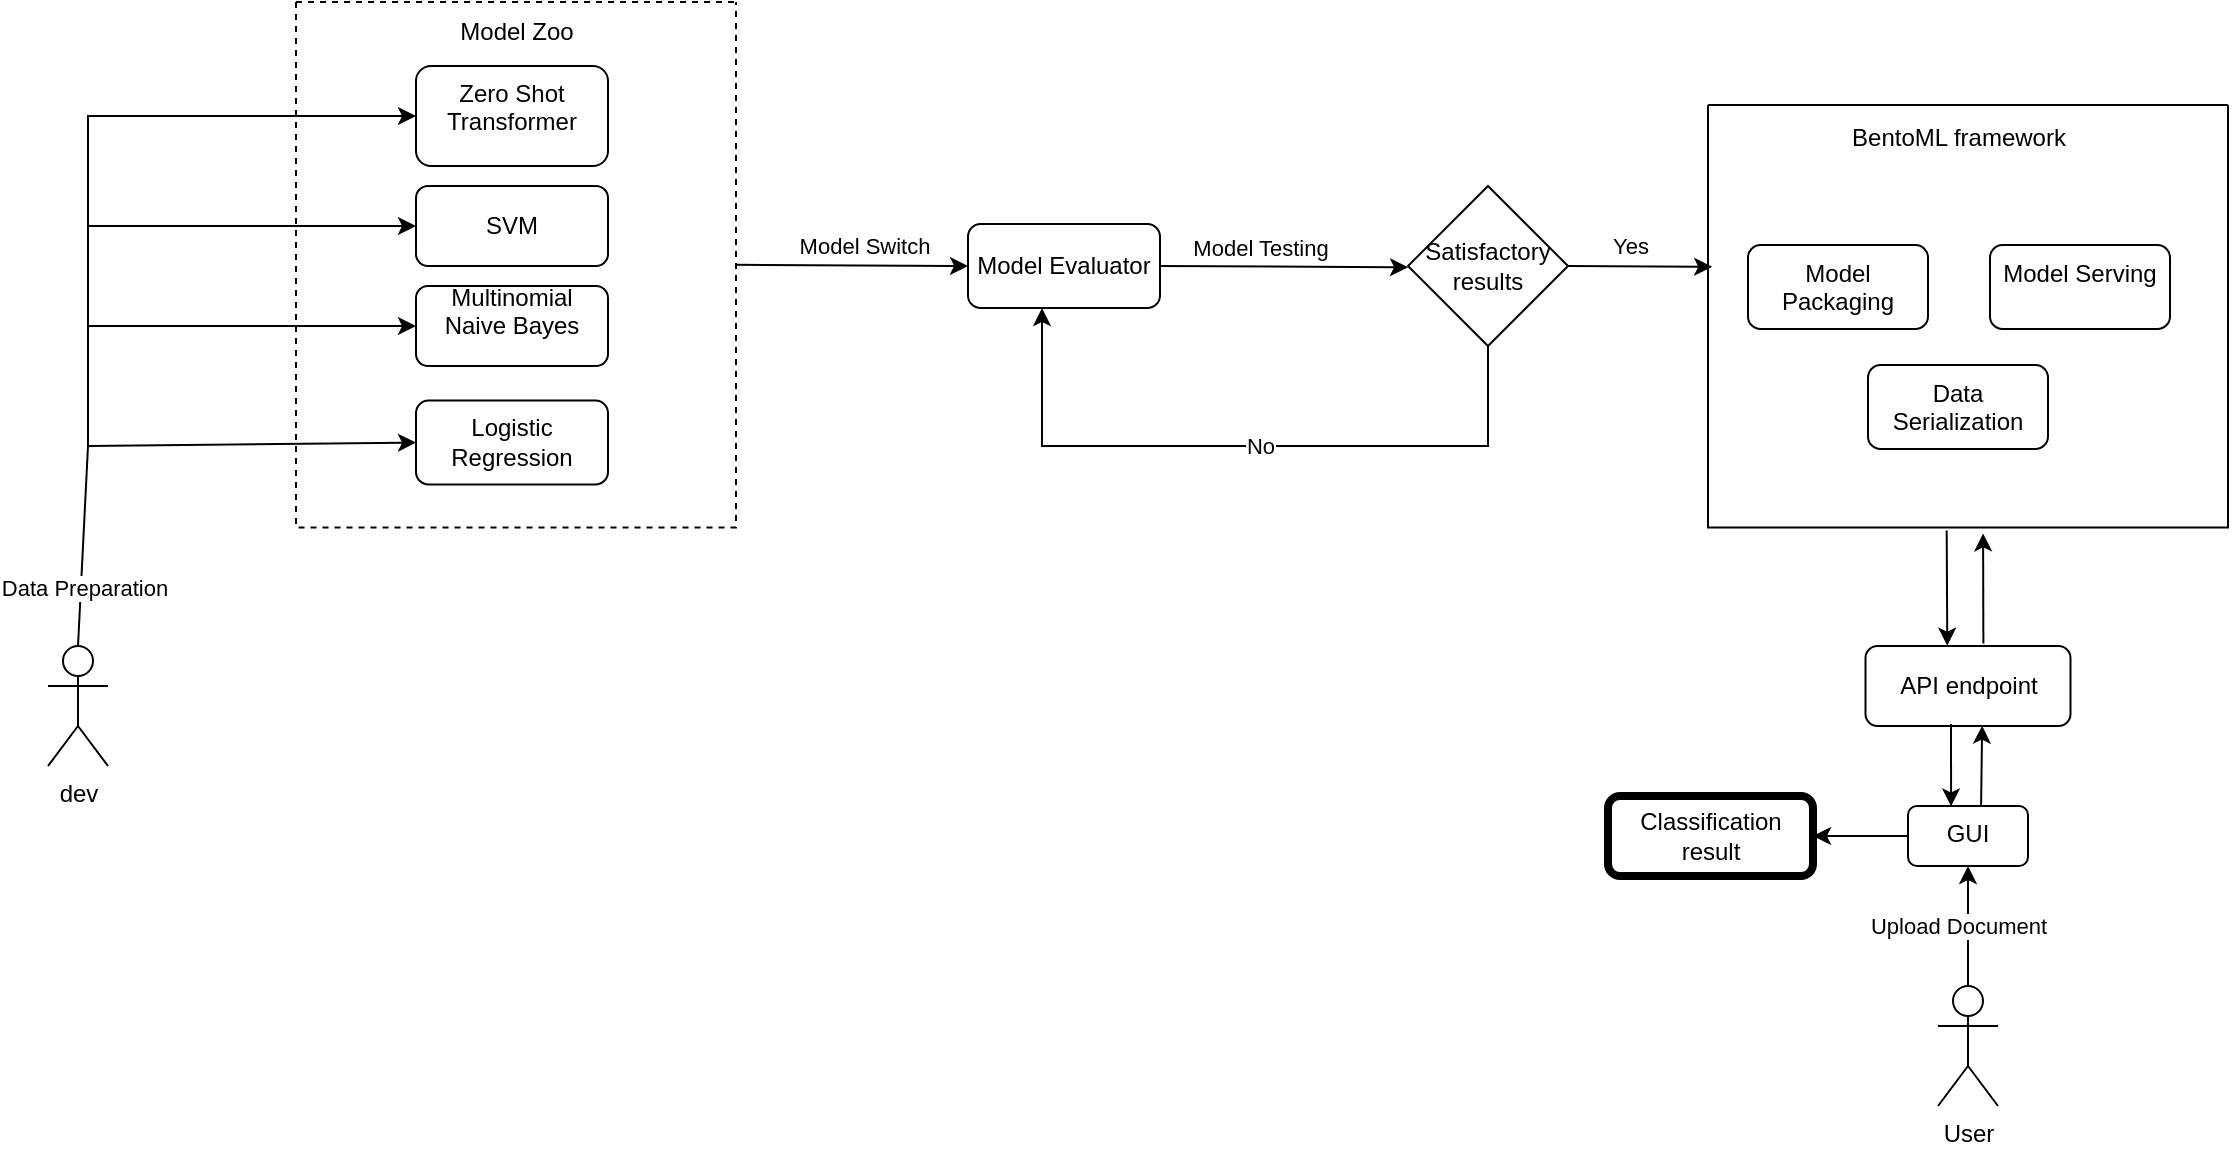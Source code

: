 <mxfile version="22.1.16" type="device">
  <diagram id="C5RBs43oDa-KdzZeNtuy" name="Page-1">
    <mxGraphModel dx="2428" dy="932" grid="1" gridSize="10" guides="1" tooltips="1" connect="1" arrows="1" fold="1" page="1" pageScale="1" pageWidth="827" pageHeight="1169" math="0" shadow="0">
      <root>
        <mxCell id="WIyWlLk6GJQsqaUBKTNV-0" />
        <mxCell id="WIyWlLk6GJQsqaUBKTNV-1" parent="WIyWlLk6GJQsqaUBKTNV-0" />
        <mxCell id="0ND_t_Y78QhuHX3U0cQd-55" value="dev" style="shape=umlActor;verticalLabelPosition=bottom;verticalAlign=top;html=1;" parent="WIyWlLk6GJQsqaUBKTNV-1" vertex="1">
          <mxGeometry x="180" y="380" width="30" height="60" as="geometry" />
        </mxCell>
        <mxCell id="VNTDLv_vg-DaczmZ4jtN-3" value="&lt;div&gt;Multinomial Naive Bayes&lt;/div&gt;&lt;div&gt;&lt;br&gt;&lt;/div&gt;" style="rounded=1;whiteSpace=wrap;html=1;verticalAlign=middle;" parent="WIyWlLk6GJQsqaUBKTNV-1" vertex="1">
          <mxGeometry x="364" y="200" width="96" height="40" as="geometry" />
        </mxCell>
        <mxCell id="VNTDLv_vg-DaczmZ4jtN-4" value="Logistic Regression" style="rounded=1;whiteSpace=wrap;html=1;" parent="WIyWlLk6GJQsqaUBKTNV-1" vertex="1">
          <mxGeometry x="364" y="257.25" width="96" height="42" as="geometry" />
        </mxCell>
        <mxCell id="VNTDLv_vg-DaczmZ4jtN-5" value="SVM" style="rounded=1;whiteSpace=wrap;html=1;" parent="WIyWlLk6GJQsqaUBKTNV-1" vertex="1">
          <mxGeometry x="364" y="150" width="96" height="40" as="geometry" />
        </mxCell>
        <mxCell id="VNTDLv_vg-DaczmZ4jtN-37" value="" style="edgeStyle=orthogonalEdgeStyle;rounded=0;orthogonalLoop=1;jettySize=auto;html=1;entryX=0.5;entryY=1;entryDx=0;entryDy=0;" parent="WIyWlLk6GJQsqaUBKTNV-1" source="VNTDLv_vg-DaczmZ4jtN-25" edge="1" target="QMm8UBXjtR73yqpKvYMj-15">
          <mxGeometry relative="1" as="geometry">
            <mxPoint x="1140" y="510" as="targetPoint" />
          </mxGeometry>
        </mxCell>
        <mxCell id="5GHAaJJ7K47gBTsaTAnW-35" value="Upload Document" style="edgeLabel;html=1;align=center;verticalAlign=middle;resizable=0;points=[];" vertex="1" connectable="0" parent="VNTDLv_vg-DaczmZ4jtN-37">
          <mxGeometry x="0.178" y="2" relative="1" as="geometry">
            <mxPoint x="-3" y="5" as="offset" />
          </mxGeometry>
        </mxCell>
        <mxCell id="VNTDLv_vg-DaczmZ4jtN-25" value="User" style="shape=umlActor;verticalLabelPosition=bottom;verticalAlign=top;html=1;outlineConnect=0;" parent="WIyWlLk6GJQsqaUBKTNV-1" vertex="1">
          <mxGeometry x="1125" y="550" width="30" height="60" as="geometry" />
        </mxCell>
        <mxCell id="QMm8UBXjtR73yqpKvYMj-0" value="Classification result" style="rounded=1;whiteSpace=wrap;html=1;verticalAlign=middle;strokeWidth=4;" parent="WIyWlLk6GJQsqaUBKTNV-1" vertex="1">
          <mxGeometry x="960" y="455" width="102.5" height="40" as="geometry" />
        </mxCell>
        <mxCell id="QMm8UBXjtR73yqpKvYMj-1" value="API endpoint" style="rounded=1;whiteSpace=wrap;html=1;verticalAlign=middle;" parent="WIyWlLk6GJQsqaUBKTNV-1" vertex="1">
          <mxGeometry x="1088.75" y="380" width="102.5" height="40" as="geometry" />
        </mxCell>
        <mxCell id="QMm8UBXjtR73yqpKvYMj-5" value="Zero Shot Transformer" style="rounded=1;whiteSpace=wrap;html=1;verticalAlign=top;" parent="WIyWlLk6GJQsqaUBKTNV-1" vertex="1">
          <mxGeometry x="364" y="90" width="96" height="50" as="geometry" />
        </mxCell>
        <mxCell id="QMm8UBXjtR73yqpKvYMj-15" value="GUI" style="rounded=1;whiteSpace=wrap;html=1;verticalAlign=top;" parent="WIyWlLk6GJQsqaUBKTNV-1" vertex="1">
          <mxGeometry x="1110" y="460" width="60" height="30" as="geometry" />
        </mxCell>
        <mxCell id="5GHAaJJ7K47gBTsaTAnW-0" value="" style="endArrow=classic;html=1;rounded=0;exitX=0.5;exitY=0;exitDx=0;exitDy=0;exitPerimeter=0;entryX=0;entryY=0.5;entryDx=0;entryDy=0;" edge="1" parent="WIyWlLk6GJQsqaUBKTNV-1" source="0ND_t_Y78QhuHX3U0cQd-55" target="QMm8UBXjtR73yqpKvYMj-5">
          <mxGeometry width="50" height="50" relative="1" as="geometry">
            <mxPoint x="560" y="360" as="sourcePoint" />
            <mxPoint x="610" y="310" as="targetPoint" />
            <Array as="points">
              <mxPoint x="200" y="280" />
              <mxPoint x="200" y="115" />
            </Array>
          </mxGeometry>
        </mxCell>
        <mxCell id="5GHAaJJ7K47gBTsaTAnW-2" value="Data Preparation" style="edgeLabel;html=1;align=center;verticalAlign=middle;resizable=0;points=[];" vertex="1" connectable="0" parent="5GHAaJJ7K47gBTsaTAnW-0">
          <mxGeometry x="-0.866" y="-1" relative="1" as="geometry">
            <mxPoint as="offset" />
          </mxGeometry>
        </mxCell>
        <mxCell id="5GHAaJJ7K47gBTsaTAnW-4" value="" style="endArrow=classic;html=1;rounded=0;entryX=0;entryY=0.5;entryDx=0;entryDy=0;" edge="1" parent="WIyWlLk6GJQsqaUBKTNV-1" target="VNTDLv_vg-DaczmZ4jtN-5">
          <mxGeometry width="50" height="50" relative="1" as="geometry">
            <mxPoint x="200" y="170" as="sourcePoint" />
            <mxPoint x="680" y="280" as="targetPoint" />
          </mxGeometry>
        </mxCell>
        <mxCell id="5GHAaJJ7K47gBTsaTAnW-5" value="" style="endArrow=classic;html=1;rounded=0;entryX=0;entryY=0.5;entryDx=0;entryDy=0;" edge="1" parent="WIyWlLk6GJQsqaUBKTNV-1" target="VNTDLv_vg-DaczmZ4jtN-3">
          <mxGeometry width="50" height="50" relative="1" as="geometry">
            <mxPoint x="200" y="220" as="sourcePoint" />
            <mxPoint x="360" y="220" as="targetPoint" />
          </mxGeometry>
        </mxCell>
        <mxCell id="5GHAaJJ7K47gBTsaTAnW-6" value="" style="endArrow=classic;html=1;rounded=0;entryX=0;entryY=0.5;entryDx=0;entryDy=0;" edge="1" parent="WIyWlLk6GJQsqaUBKTNV-1" target="VNTDLv_vg-DaczmZ4jtN-4">
          <mxGeometry width="50" height="50" relative="1" as="geometry">
            <mxPoint x="200" y="280" as="sourcePoint" />
            <mxPoint x="540" y="250" as="targetPoint" />
          </mxGeometry>
        </mxCell>
        <mxCell id="5GHAaJJ7K47gBTsaTAnW-8" value="" style="swimlane;startSize=0;dashed=1;" vertex="1" parent="WIyWlLk6GJQsqaUBKTNV-1">
          <mxGeometry x="304" y="58" width="220" height="262.75" as="geometry" />
        </mxCell>
        <mxCell id="5GHAaJJ7K47gBTsaTAnW-9" value="Model Zoo" style="text;html=1;align=center;verticalAlign=middle;resizable=0;points=[];autosize=1;strokeColor=none;fillColor=none;" vertex="1" parent="5GHAaJJ7K47gBTsaTAnW-8">
          <mxGeometry x="70" width="80" height="30" as="geometry" />
        </mxCell>
        <mxCell id="5GHAaJJ7K47gBTsaTAnW-11" value="" style="endArrow=classic;html=1;rounded=0;exitX=1;exitY=0.5;exitDx=0;exitDy=0;entryX=0;entryY=0.5;entryDx=0;entryDy=0;" edge="1" parent="WIyWlLk6GJQsqaUBKTNV-1" source="5GHAaJJ7K47gBTsaTAnW-8" target="5GHAaJJ7K47gBTsaTAnW-13">
          <mxGeometry width="50" height="50" relative="1" as="geometry">
            <mxPoint x="500" y="330" as="sourcePoint" />
            <mxPoint x="580" y="189.38" as="targetPoint" />
          </mxGeometry>
        </mxCell>
        <mxCell id="5GHAaJJ7K47gBTsaTAnW-18" value="Model Switch" style="edgeLabel;html=1;align=center;verticalAlign=middle;resizable=0;points=[];" vertex="1" connectable="0" parent="5GHAaJJ7K47gBTsaTAnW-11">
          <mxGeometry x="0.104" y="2" relative="1" as="geometry">
            <mxPoint y="-8" as="offset" />
          </mxGeometry>
        </mxCell>
        <mxCell id="5GHAaJJ7K47gBTsaTAnW-13" value="Model Evaluator" style="rounded=1;whiteSpace=wrap;html=1;" vertex="1" parent="WIyWlLk6GJQsqaUBKTNV-1">
          <mxGeometry x="640" y="169" width="96" height="42" as="geometry" />
        </mxCell>
        <mxCell id="5GHAaJJ7K47gBTsaTAnW-14" value="" style="endArrow=classic;html=1;rounded=0;exitX=1;exitY=0.5;exitDx=0;exitDy=0;" edge="1" parent="WIyWlLk6GJQsqaUBKTNV-1" source="5GHAaJJ7K47gBTsaTAnW-13">
          <mxGeometry width="50" height="50" relative="1" as="geometry">
            <mxPoint x="550" y="330.62" as="sourcePoint" />
            <mxPoint x="860" y="190.62" as="targetPoint" />
          </mxGeometry>
        </mxCell>
        <mxCell id="5GHAaJJ7K47gBTsaTAnW-15" value="Model Testing" style="edgeLabel;html=1;align=center;verticalAlign=middle;resizable=0;points=[];" vertex="1" connectable="0" parent="5GHAaJJ7K47gBTsaTAnW-14">
          <mxGeometry x="0.378" relative="1" as="geometry">
            <mxPoint x="-36" y="-10" as="offset" />
          </mxGeometry>
        </mxCell>
        <mxCell id="5GHAaJJ7K47gBTsaTAnW-16" value="" style="endArrow=classic;html=1;rounded=0;exitX=0.5;exitY=1;exitDx=0;exitDy=0;" edge="1" parent="WIyWlLk6GJQsqaUBKTNV-1" source="5GHAaJJ7K47gBTsaTAnW-17">
          <mxGeometry width="50" height="50" relative="1" as="geometry">
            <mxPoint x="827" y="251.38" as="sourcePoint" />
            <mxPoint x="677" y="211" as="targetPoint" />
            <Array as="points">
              <mxPoint x="900" y="280" />
              <mxPoint x="677" y="280" />
            </Array>
          </mxGeometry>
        </mxCell>
        <mxCell id="5GHAaJJ7K47gBTsaTAnW-19" value="No" style="edgeLabel;html=1;align=center;verticalAlign=middle;resizable=0;points=[];" vertex="1" connectable="0" parent="5GHAaJJ7K47gBTsaTAnW-16">
          <mxGeometry x="-0.037" relative="1" as="geometry">
            <mxPoint as="offset" />
          </mxGeometry>
        </mxCell>
        <mxCell id="5GHAaJJ7K47gBTsaTAnW-17" value="Satisfactory results" style="rhombus;whiteSpace=wrap;html=1;" vertex="1" parent="WIyWlLk6GJQsqaUBKTNV-1">
          <mxGeometry x="860" y="150" width="80" height="80" as="geometry" />
        </mxCell>
        <mxCell id="5GHAaJJ7K47gBTsaTAnW-23" value="" style="swimlane;startSize=0;" vertex="1" parent="WIyWlLk6GJQsqaUBKTNV-1">
          <mxGeometry x="1010" y="109.5" width="260" height="211.25" as="geometry" />
        </mxCell>
        <mxCell id="5GHAaJJ7K47gBTsaTAnW-24" value="BentoML framework" style="text;html=1;align=center;verticalAlign=middle;resizable=0;points=[];autosize=1;strokeColor=none;fillColor=none;" vertex="1" parent="5GHAaJJ7K47gBTsaTAnW-23">
          <mxGeometry x="60" y="1.25" width="130" height="30" as="geometry" />
        </mxCell>
        <mxCell id="5GHAaJJ7K47gBTsaTAnW-25" value="Model Packaging" style="rounded=1;whiteSpace=wrap;html=1;verticalAlign=top;" vertex="1" parent="5GHAaJJ7K47gBTsaTAnW-23">
          <mxGeometry x="20" y="70" width="90" height="42" as="geometry" />
        </mxCell>
        <mxCell id="5GHAaJJ7K47gBTsaTAnW-26" value="Model Serving" style="rounded=1;whiteSpace=wrap;html=1;verticalAlign=top;" vertex="1" parent="5GHAaJJ7K47gBTsaTAnW-23">
          <mxGeometry x="141" y="70" width="90" height="42" as="geometry" />
        </mxCell>
        <mxCell id="5GHAaJJ7K47gBTsaTAnW-27" value="Data Serialization" style="rounded=1;whiteSpace=wrap;html=1;verticalAlign=top;" vertex="1" parent="5GHAaJJ7K47gBTsaTAnW-23">
          <mxGeometry x="80" y="130" width="90" height="42" as="geometry" />
        </mxCell>
        <mxCell id="5GHAaJJ7K47gBTsaTAnW-28" value="" style="endArrow=classic;html=1;rounded=0;exitX=1;exitY=0.5;exitDx=0;exitDy=0;entryX=0.008;entryY=0.383;entryDx=0;entryDy=0;entryPerimeter=0;" edge="1" parent="WIyWlLk6GJQsqaUBKTNV-1" source="5GHAaJJ7K47gBTsaTAnW-17" target="5GHAaJJ7K47gBTsaTAnW-23">
          <mxGeometry width="50" height="50" relative="1" as="geometry">
            <mxPoint x="940" y="520" as="sourcePoint" />
            <mxPoint x="990" y="470" as="targetPoint" />
          </mxGeometry>
        </mxCell>
        <mxCell id="5GHAaJJ7K47gBTsaTAnW-29" value="Yes" style="edgeLabel;html=1;align=center;verticalAlign=middle;resizable=0;points=[];" vertex="1" connectable="0" parent="5GHAaJJ7K47gBTsaTAnW-28">
          <mxGeometry x="0.397" y="1" relative="1" as="geometry">
            <mxPoint x="-20" y="-10" as="offset" />
          </mxGeometry>
        </mxCell>
        <mxCell id="5GHAaJJ7K47gBTsaTAnW-30" value="" style="endArrow=classic;html=1;rounded=0;exitX=0.459;exitY=1.007;exitDx=0;exitDy=0;entryX=0.399;entryY=-0.004;entryDx=0;entryDy=0;exitPerimeter=0;entryPerimeter=0;" edge="1" parent="WIyWlLk6GJQsqaUBKTNV-1" source="5GHAaJJ7K47gBTsaTAnW-23" target="QMm8UBXjtR73yqpKvYMj-1">
          <mxGeometry width="50" height="50" relative="1" as="geometry">
            <mxPoint x="940" y="520" as="sourcePoint" />
            <mxPoint x="990" y="470" as="targetPoint" />
          </mxGeometry>
        </mxCell>
        <mxCell id="5GHAaJJ7K47gBTsaTAnW-31" value="" style="endArrow=classic;html=1;rounded=0;exitX=0.575;exitY=-0.032;exitDx=0;exitDy=0;entryX=0.529;entryY=1.014;entryDx=0;entryDy=0;entryPerimeter=0;exitPerimeter=0;" edge="1" parent="WIyWlLk6GJQsqaUBKTNV-1" source="QMm8UBXjtR73yqpKvYMj-1" target="5GHAaJJ7K47gBTsaTAnW-23">
          <mxGeometry width="50" height="50" relative="1" as="geometry">
            <mxPoint x="940" y="520" as="sourcePoint" />
            <mxPoint x="990" y="470" as="targetPoint" />
          </mxGeometry>
        </mxCell>
        <mxCell id="5GHAaJJ7K47gBTsaTAnW-32" value="" style="endArrow=classic;html=1;rounded=0;exitX=0.609;exitY=-0.006;exitDx=0;exitDy=0;entryX=0.569;entryY=0.996;entryDx=0;entryDy=0;entryPerimeter=0;exitPerimeter=0;" edge="1" parent="WIyWlLk6GJQsqaUBKTNV-1" source="QMm8UBXjtR73yqpKvYMj-15" target="QMm8UBXjtR73yqpKvYMj-1">
          <mxGeometry width="50" height="50" relative="1" as="geometry">
            <mxPoint x="940" y="510" as="sourcePoint" />
            <mxPoint x="990" y="460" as="targetPoint" />
          </mxGeometry>
        </mxCell>
        <mxCell id="5GHAaJJ7K47gBTsaTAnW-33" value="" style="endArrow=classic;html=1;rounded=0;exitX=0.417;exitY=0.976;exitDx=0;exitDy=0;exitPerimeter=0;entryX=0.359;entryY=0.006;entryDx=0;entryDy=0;entryPerimeter=0;" edge="1" parent="WIyWlLk6GJQsqaUBKTNV-1" source="QMm8UBXjtR73yqpKvYMj-1" target="QMm8UBXjtR73yqpKvYMj-15">
          <mxGeometry width="50" height="50" relative="1" as="geometry">
            <mxPoint x="1070" y="490" as="sourcePoint" />
            <mxPoint x="1120" y="440" as="targetPoint" />
          </mxGeometry>
        </mxCell>
        <mxCell id="5GHAaJJ7K47gBTsaTAnW-34" value="" style="endArrow=classic;html=1;rounded=0;exitX=0;exitY=0.5;exitDx=0;exitDy=0;entryX=1;entryY=0.5;entryDx=0;entryDy=0;" edge="1" parent="WIyWlLk6GJQsqaUBKTNV-1" source="QMm8UBXjtR73yqpKvYMj-15" target="QMm8UBXjtR73yqpKvYMj-0">
          <mxGeometry width="50" height="50" relative="1" as="geometry">
            <mxPoint x="940" y="510" as="sourcePoint" />
            <mxPoint x="990" y="460" as="targetPoint" />
          </mxGeometry>
        </mxCell>
      </root>
    </mxGraphModel>
  </diagram>
</mxfile>
